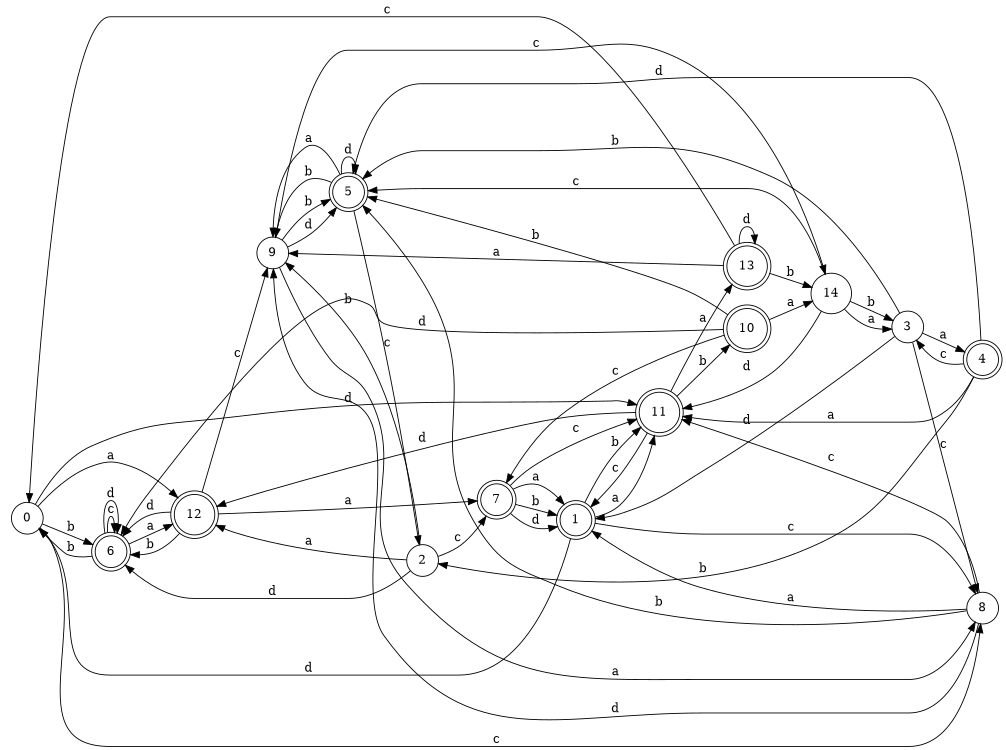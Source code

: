digraph n12_9 {
__start0 [label="" shape="none"];

rankdir=LR;
size="8,5";

s0 [style="filled", color="black", fillcolor="white" shape="circle", label="0"];
s1 [style="rounded,filled", color="black", fillcolor="white" shape="doublecircle", label="1"];
s2 [style="filled", color="black", fillcolor="white" shape="circle", label="2"];
s3 [style="filled", color="black", fillcolor="white" shape="circle", label="3"];
s4 [style="rounded,filled", color="black", fillcolor="white" shape="doublecircle", label="4"];
s5 [style="rounded,filled", color="black", fillcolor="white" shape="doublecircle", label="5"];
s6 [style="rounded,filled", color="black", fillcolor="white" shape="doublecircle", label="6"];
s7 [style="rounded,filled", color="black", fillcolor="white" shape="doublecircle", label="7"];
s8 [style="filled", color="black", fillcolor="white" shape="circle", label="8"];
s9 [style="filled", color="black", fillcolor="white" shape="circle", label="9"];
s10 [style="rounded,filled", color="black", fillcolor="white" shape="doublecircle", label="10"];
s11 [style="rounded,filled", color="black", fillcolor="white" shape="doublecircle", label="11"];
s12 [style="rounded,filled", color="black", fillcolor="white" shape="doublecircle", label="12"];
s13 [style="rounded,filled", color="black", fillcolor="white" shape="doublecircle", label="13"];
s14 [style="filled", color="black", fillcolor="white" shape="circle", label="14"];
s0 -> s12 [label="a"];
s0 -> s6 [label="b"];
s0 -> s8 [label="c"];
s0 -> s11 [label="d"];
s1 -> s11 [label="a"];
s1 -> s11 [label="b"];
s1 -> s8 [label="c"];
s1 -> s0 [label="d"];
s2 -> s12 [label="a"];
s2 -> s9 [label="b"];
s2 -> s7 [label="c"];
s2 -> s6 [label="d"];
s3 -> s4 [label="a"];
s3 -> s5 [label="b"];
s3 -> s8 [label="c"];
s3 -> s1 [label="d"];
s4 -> s11 [label="a"];
s4 -> s2 [label="b"];
s4 -> s3 [label="c"];
s4 -> s5 [label="d"];
s5 -> s9 [label="a"];
s5 -> s9 [label="b"];
s5 -> s2 [label="c"];
s5 -> s5 [label="d"];
s6 -> s12 [label="a"];
s6 -> s0 [label="b"];
s6 -> s6 [label="c"];
s6 -> s6 [label="d"];
s7 -> s1 [label="a"];
s7 -> s1 [label="b"];
s7 -> s11 [label="c"];
s7 -> s1 [label="d"];
s8 -> s1 [label="a"];
s8 -> s5 [label="b"];
s8 -> s11 [label="c"];
s8 -> s9 [label="d"];
s9 -> s8 [label="a"];
s9 -> s5 [label="b"];
s9 -> s14 [label="c"];
s9 -> s5 [label="d"];
s10 -> s14 [label="a"];
s10 -> s5 [label="b"];
s10 -> s7 [label="c"];
s10 -> s6 [label="d"];
s11 -> s13 [label="a"];
s11 -> s10 [label="b"];
s11 -> s1 [label="c"];
s11 -> s12 [label="d"];
s12 -> s7 [label="a"];
s12 -> s6 [label="b"];
s12 -> s9 [label="c"];
s12 -> s6 [label="d"];
s13 -> s9 [label="a"];
s13 -> s14 [label="b"];
s13 -> s0 [label="c"];
s13 -> s13 [label="d"];
s14 -> s3 [label="a"];
s14 -> s3 [label="b"];
s14 -> s5 [label="c"];
s14 -> s11 [label="d"];

}